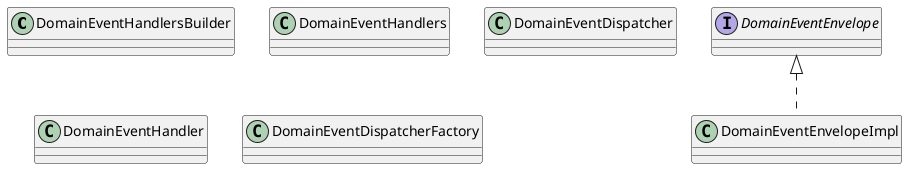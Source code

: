 @startuml
class DomainEventHandlersBuilder {
}
class DomainEventEnvelopeImpl {
}
class DomainEventHandlers {
}
interface DomainEventEnvelope {
}
class DomainEventDispatcher {
}
class DomainEventHandler {
}
class DomainEventDispatcherFactory {
}


DomainEventEnvelope <|.. DomainEventEnvelopeImpl
@enduml